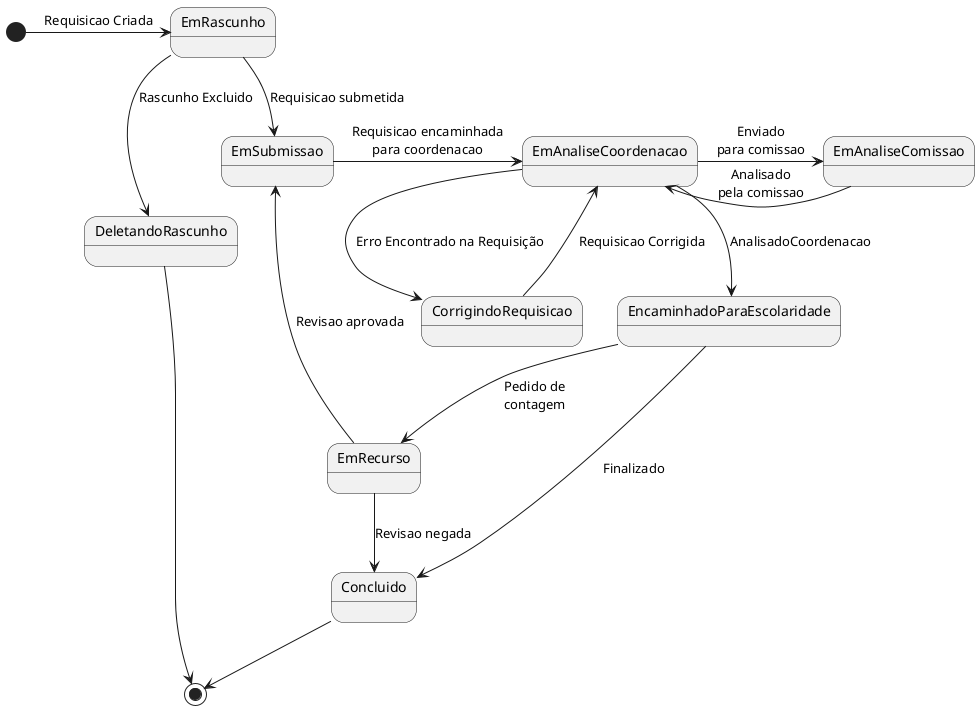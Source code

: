 @startuml Requisição

[*] -> EmRascunho : Requisicao Criada
EmRascunho --> EmSubmissao : Requisicao submetida
EmRascunho --> DeletandoRascunho : Rascunho Excluido
DeletandoRascunho -> [*]
EmSubmissao -> EmAnaliseCoordenacao : Requisicao encaminhada\npara coordenacao
EmAnaliseCoordenacao -> EmAnaliseComissao : Enviado\npara comissao
EmAnaliseCoordenacao --> CorrigindoRequisicao : Erro Encontrado na Requisição
CorrigindoRequisicao --> EmAnaliseCoordenacao : Requisicao Corrigida
EmAnaliseComissao -> EmAnaliseCoordenacao : Analisado\npela comissao
EmAnaliseCoordenacao --> EncaminhadoParaEscolaridade : AnalisadoCoordenacao
EncaminhadoParaEscolaridade --> EmRecurso : Pedido de\ncontagem
EmRecurso --> EmSubmissao : Revisao aprovada
EmRecurso --> Concluido : Revisao negada
EncaminhadoParaEscolaridade --> Concluido : Finalizado
Concluido --> [*]

@enduml